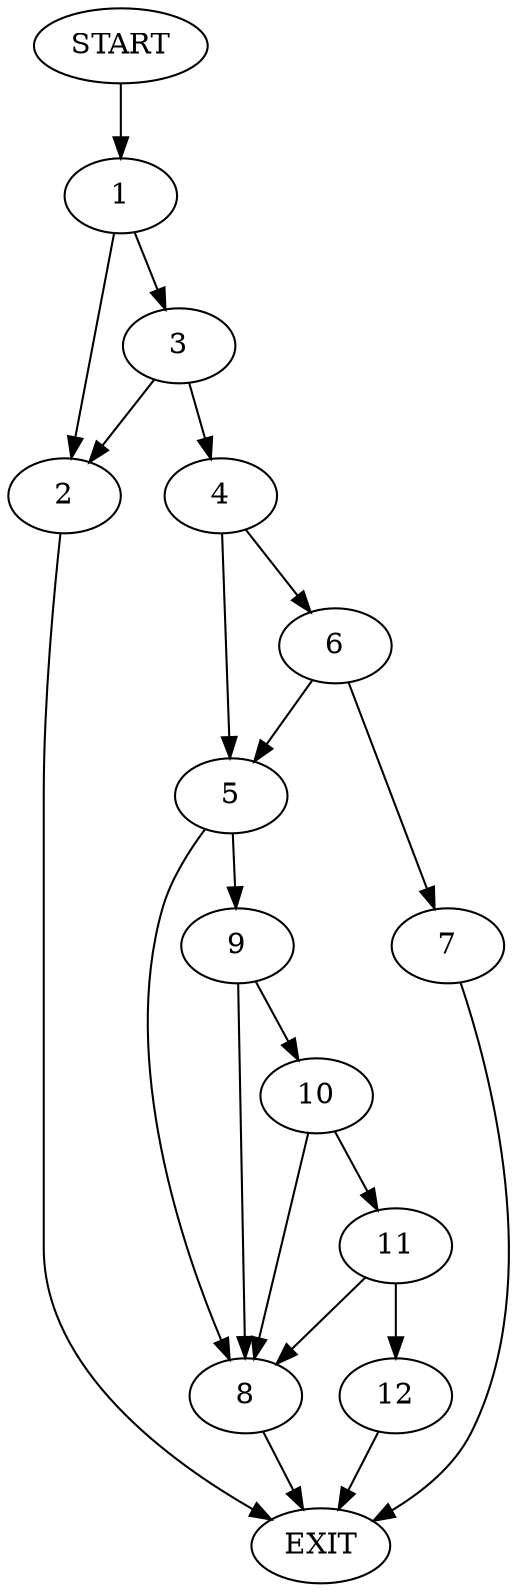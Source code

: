 digraph {
0 [label="START"]
13 [label="EXIT"]
0 -> 1
1 -> 2
1 -> 3
2 -> 13
3 -> 2
3 -> 4
4 -> 5
4 -> 6
6 -> 5
6 -> 7
5 -> 8
5 -> 9
7 -> 13
8 -> 13
9 -> 10
9 -> 8
10 -> 11
10 -> 8
11 -> 12
11 -> 8
12 -> 13
}
